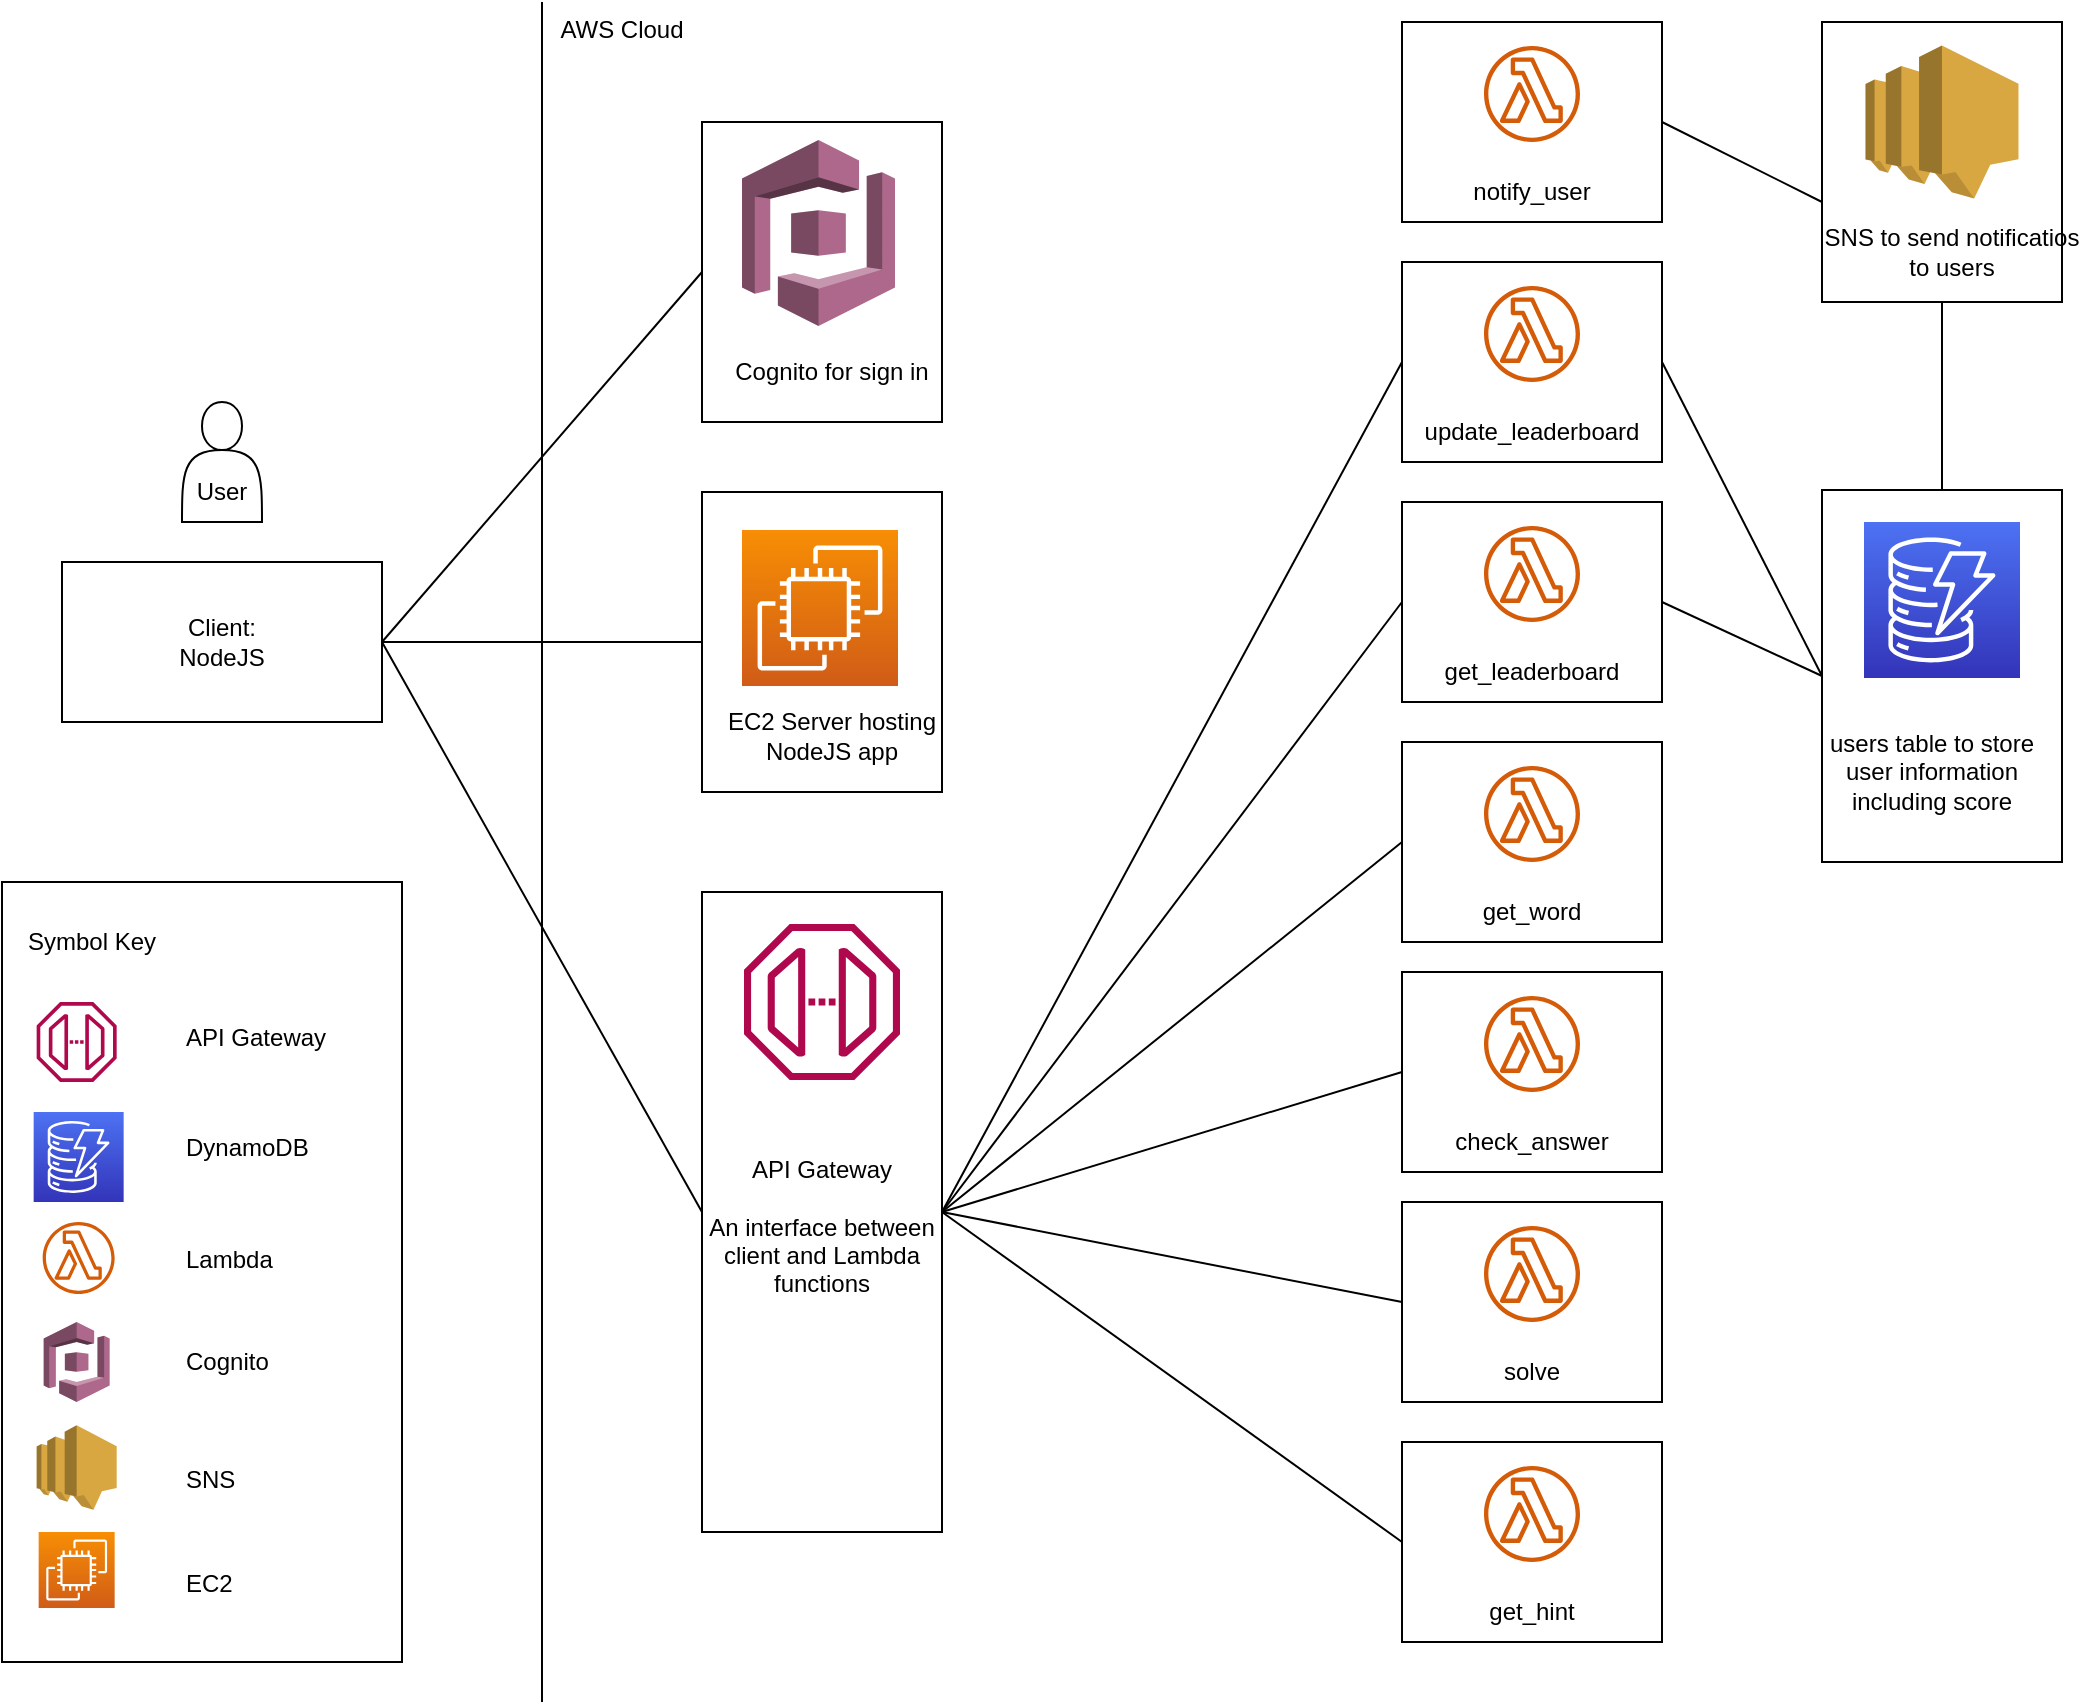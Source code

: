 <mxfile version="16.5.6" type="device"><diagram id="18RHM0BG601ZLvtDmCZ-" name="Page-1"><mxGraphModel dx="1673" dy="1768" grid="1" gridSize="10" guides="1" tooltips="1" connect="1" arrows="1" fold="1" page="1" pageScale="1" pageWidth="1100" pageHeight="850" math="0" shadow="0"><root><mxCell id="0"/><mxCell id="1" parent="0"/><mxCell id="viVR2EBgU0mvHgwjuvKr-1" value="Client:&lt;br&gt;NodeJS" style="rounded=0;whiteSpace=wrap;html=1;" parent="1" vertex="1"><mxGeometry x="40" y="280" width="160" height="80" as="geometry"/></mxCell><mxCell id="viVR2EBgU0mvHgwjuvKr-2" value="&lt;div&gt;&lt;br&gt;&lt;/div&gt;&lt;div&gt;&lt;br&gt;&lt;/div&gt;&lt;div&gt;User&lt;/div&gt;" style="shape=actor;whiteSpace=wrap;html=1;" parent="1" vertex="1"><mxGeometry x="100" y="200" width="40" height="60" as="geometry"/></mxCell><mxCell id="viVR2EBgU0mvHgwjuvKr-3" value="" style="endArrow=none;html=1;rounded=0;" parent="1" edge="1"><mxGeometry width="50" height="50" relative="1" as="geometry"><mxPoint x="280" y="850" as="sourcePoint"/><mxPoint x="280" as="targetPoint"/></mxGeometry></mxCell><mxCell id="viVR2EBgU0mvHgwjuvKr-5" value="AWS Cloud" style="text;html=1;strokeColor=none;fillColor=none;align=center;verticalAlign=middle;whiteSpace=wrap;rounded=0;" parent="1" vertex="1"><mxGeometry x="280" y="-1" width="80" height="30" as="geometry"/></mxCell><mxCell id="viVR2EBgU0mvHgwjuvKr-6" value="" style="rounded=0;whiteSpace=wrap;html=1;" parent="1" vertex="1"><mxGeometry x="360" y="245" width="120" height="150" as="geometry"/></mxCell><mxCell id="viVR2EBgU0mvHgwjuvKr-8" value="&lt;div&gt;&lt;br&gt;&lt;/div&gt;&lt;div&gt;API Gateway&lt;br&gt;&lt;br&gt;An interface between client and Lambda functions&lt;br&gt;&lt;/div&gt;" style="rounded=0;whiteSpace=wrap;html=1;" parent="1" vertex="1"><mxGeometry x="360" y="445" width="120" height="320" as="geometry"/></mxCell><mxCell id="viVR2EBgU0mvHgwjuvKr-15" value="" style="sketch=0;outlineConnect=0;fontColor=#232F3E;gradientColor=none;fillColor=#B0084D;strokeColor=none;dashed=0;verticalLabelPosition=bottom;verticalAlign=top;align=center;html=1;fontSize=12;fontStyle=0;aspect=fixed;pointerEvents=1;shape=mxgraph.aws4.endpoint;" parent="1" vertex="1"><mxGeometry x="381" y="461" width="78" height="78" as="geometry"/></mxCell><mxCell id="viVR2EBgU0mvHgwjuvKr-30" value="&lt;div&gt;&lt;br&gt;&lt;/div&gt;&lt;div&gt;&lt;br&gt;&lt;/div&gt;&lt;div&gt;&lt;br&gt;&lt;br&gt;&lt;/div&gt;" style="rounded=0;whiteSpace=wrap;html=1;" parent="1" vertex="1"><mxGeometry x="710" y="250" width="130" height="100" as="geometry"/></mxCell><mxCell id="viVR2EBgU0mvHgwjuvKr-31" value="" style="sketch=0;outlineConnect=0;fontColor=#232F3E;gradientColor=none;fillColor=#D45B07;strokeColor=none;dashed=0;verticalLabelPosition=bottom;verticalAlign=top;align=center;html=1;fontSize=12;fontStyle=0;aspect=fixed;pointerEvents=1;shape=mxgraph.aws4.lambda_function;" parent="1" vertex="1"><mxGeometry x="751" y="262" width="48" height="48" as="geometry"/></mxCell><mxCell id="viVR2EBgU0mvHgwjuvKr-32" value="get_leaderboard" style="text;html=1;strokeColor=none;fillColor=none;align=center;verticalAlign=middle;whiteSpace=wrap;rounded=0;" parent="1" vertex="1"><mxGeometry x="745" y="320" width="60" height="30" as="geometry"/></mxCell><mxCell id="viVR2EBgU0mvHgwjuvKr-33" value="&lt;div&gt;&lt;br&gt;&lt;/div&gt;&lt;div&gt;&lt;br&gt;&lt;/div&gt;&lt;div&gt;&lt;br&gt;&lt;br&gt;&lt;/div&gt;" style="rounded=0;whiteSpace=wrap;html=1;" parent="1" vertex="1"><mxGeometry x="710" y="370" width="130" height="100" as="geometry"/></mxCell><mxCell id="viVR2EBgU0mvHgwjuvKr-34" value="" style="sketch=0;outlineConnect=0;fontColor=#232F3E;gradientColor=none;fillColor=#D45B07;strokeColor=none;dashed=0;verticalLabelPosition=bottom;verticalAlign=top;align=center;html=1;fontSize=12;fontStyle=0;aspect=fixed;pointerEvents=1;shape=mxgraph.aws4.lambda_function;" parent="1" vertex="1"><mxGeometry x="751" y="382" width="48" height="48" as="geometry"/></mxCell><mxCell id="viVR2EBgU0mvHgwjuvKr-35" value="get_word" style="text;html=1;strokeColor=none;fillColor=none;align=center;verticalAlign=middle;whiteSpace=wrap;rounded=0;" parent="1" vertex="1"><mxGeometry x="745" y="440" width="60" height="30" as="geometry"/></mxCell><mxCell id="viVR2EBgU0mvHgwjuvKr-36" value="&lt;div&gt;&lt;br&gt;&lt;/div&gt;&lt;div&gt;&lt;br&gt;&lt;/div&gt;&lt;div&gt;&lt;br&gt;&lt;br&gt;&lt;/div&gt;" style="rounded=0;whiteSpace=wrap;html=1;" parent="1" vertex="1"><mxGeometry x="710" y="485" width="130" height="100" as="geometry"/></mxCell><mxCell id="viVR2EBgU0mvHgwjuvKr-37" value="" style="sketch=0;outlineConnect=0;fontColor=#232F3E;gradientColor=none;fillColor=#D45B07;strokeColor=none;dashed=0;verticalLabelPosition=bottom;verticalAlign=top;align=center;html=1;fontSize=12;fontStyle=0;aspect=fixed;pointerEvents=1;shape=mxgraph.aws4.lambda_function;" parent="1" vertex="1"><mxGeometry x="751" y="497" width="48" height="48" as="geometry"/></mxCell><mxCell id="viVR2EBgU0mvHgwjuvKr-38" value="check_answer" style="text;html=1;strokeColor=none;fillColor=none;align=center;verticalAlign=middle;whiteSpace=wrap;rounded=0;" parent="1" vertex="1"><mxGeometry x="745" y="555" width="60" height="30" as="geometry"/></mxCell><mxCell id="viVR2EBgU0mvHgwjuvKr-39" value="&lt;div&gt;&lt;br&gt;&lt;/div&gt;&lt;div&gt;&lt;br&gt;&lt;/div&gt;&lt;div&gt;&lt;br&gt;&lt;br&gt;&lt;/div&gt;" style="rounded=0;whiteSpace=wrap;html=1;" parent="1" vertex="1"><mxGeometry x="710" y="600" width="130" height="100" as="geometry"/></mxCell><mxCell id="viVR2EBgU0mvHgwjuvKr-40" value="" style="sketch=0;outlineConnect=0;fontColor=#232F3E;gradientColor=none;fillColor=#D45B07;strokeColor=none;dashed=0;verticalLabelPosition=bottom;verticalAlign=top;align=center;html=1;fontSize=12;fontStyle=0;aspect=fixed;pointerEvents=1;shape=mxgraph.aws4.lambda_function;" parent="1" vertex="1"><mxGeometry x="751" y="612" width="48" height="48" as="geometry"/></mxCell><mxCell id="viVR2EBgU0mvHgwjuvKr-41" value="solve" style="text;html=1;strokeColor=none;fillColor=none;align=center;verticalAlign=middle;whiteSpace=wrap;rounded=0;" parent="1" vertex="1"><mxGeometry x="745" y="670" width="60" height="30" as="geometry"/></mxCell><mxCell id="viVR2EBgU0mvHgwjuvKr-42" value="&lt;div&gt;&lt;br&gt;&lt;/div&gt;&lt;div&gt;&lt;br&gt;&lt;/div&gt;&lt;div&gt;&lt;br&gt;&lt;br&gt;&lt;/div&gt;" style="rounded=0;whiteSpace=wrap;html=1;" parent="1" vertex="1"><mxGeometry x="710" y="720" width="130" height="100" as="geometry"/></mxCell><mxCell id="viVR2EBgU0mvHgwjuvKr-43" value="" style="sketch=0;outlineConnect=0;fontColor=#232F3E;gradientColor=none;fillColor=#D45B07;strokeColor=none;dashed=0;verticalLabelPosition=bottom;verticalAlign=top;align=center;html=1;fontSize=12;fontStyle=0;aspect=fixed;pointerEvents=1;shape=mxgraph.aws4.lambda_function;" parent="1" vertex="1"><mxGeometry x="751" y="732" width="48" height="48" as="geometry"/></mxCell><mxCell id="viVR2EBgU0mvHgwjuvKr-44" value="get_hint" style="text;html=1;strokeColor=none;fillColor=none;align=center;verticalAlign=middle;whiteSpace=wrap;rounded=0;" parent="1" vertex="1"><mxGeometry x="745" y="790" width="60" height="30" as="geometry"/></mxCell><mxCell id="viVR2EBgU0mvHgwjuvKr-45" value="&lt;div&gt;&lt;br&gt;&lt;/div&gt;&lt;div&gt;&lt;br&gt;&lt;/div&gt;&lt;div&gt;&lt;br&gt;&lt;br&gt;&lt;/div&gt;" style="rounded=0;whiteSpace=wrap;html=1;" parent="1" vertex="1"><mxGeometry x="710" y="130" width="130" height="100" as="geometry"/></mxCell><mxCell id="viVR2EBgU0mvHgwjuvKr-46" value="" style="sketch=0;outlineConnect=0;fontColor=#232F3E;gradientColor=none;fillColor=#D45B07;strokeColor=none;dashed=0;verticalLabelPosition=bottom;verticalAlign=top;align=center;html=1;fontSize=12;fontStyle=0;aspect=fixed;pointerEvents=1;shape=mxgraph.aws4.lambda_function;" parent="1" vertex="1"><mxGeometry x="751" y="142" width="48" height="48" as="geometry"/></mxCell><mxCell id="viVR2EBgU0mvHgwjuvKr-47" value="update_leaderboard" style="text;html=1;strokeColor=none;fillColor=none;align=center;verticalAlign=middle;whiteSpace=wrap;rounded=0;" parent="1" vertex="1"><mxGeometry x="745" y="200" width="60" height="30" as="geometry"/></mxCell><mxCell id="viVR2EBgU0mvHgwjuvKr-49" value="" style="rounded=0;whiteSpace=wrap;html=1;fontSize=8;" parent="1" vertex="1"><mxGeometry x="920" y="244" width="120" height="186" as="geometry"/></mxCell><mxCell id="viVR2EBgU0mvHgwjuvKr-50" value="&lt;font style=&quot;font-size: 12px&quot;&gt;users table to store user information including score&lt;/font&gt;" style="text;html=1;strokeColor=none;fillColor=none;align=center;verticalAlign=middle;whiteSpace=wrap;rounded=0;fontSize=8;" parent="1" vertex="1"><mxGeometry x="920" y="340" width="110" height="90" as="geometry"/></mxCell><mxCell id="viVR2EBgU0mvHgwjuvKr-51" value="" style="rounded=0;whiteSpace=wrap;html=1;fontSize=12;" parent="1" vertex="1"><mxGeometry x="10" y="440" width="200" height="390" as="geometry"/></mxCell><mxCell id="viVR2EBgU0mvHgwjuvKr-52" value="Symbol Key" style="text;html=1;strokeColor=none;fillColor=none;align=center;verticalAlign=middle;whiteSpace=wrap;rounded=0;fontSize=12;" parent="1" vertex="1"><mxGeometry x="10" y="455" width="90" height="30" as="geometry"/></mxCell><mxCell id="viVR2EBgU0mvHgwjuvKr-54" value="" style="sketch=0;outlineConnect=0;fontColor=#232F3E;gradientColor=none;fillColor=#B0084D;strokeColor=none;dashed=0;verticalLabelPosition=bottom;verticalAlign=top;align=center;html=1;fontSize=12;fontStyle=0;aspect=fixed;pointerEvents=1;shape=mxgraph.aws4.endpoint;" parent="1" vertex="1"><mxGeometry x="27.33" y="500" width="40" height="40" as="geometry"/></mxCell><mxCell id="viVR2EBgU0mvHgwjuvKr-55" value="" style="sketch=0;outlineConnect=0;fontColor=#232F3E;gradientColor=none;fillColor=#D45B07;strokeColor=none;dashed=0;verticalLabelPosition=bottom;verticalAlign=top;align=center;html=1;fontSize=12;fontStyle=0;aspect=fixed;pointerEvents=1;shape=mxgraph.aws4.lambda_function;" parent="1" vertex="1"><mxGeometry x="30.33" y="610" width="36" height="36" as="geometry"/></mxCell><mxCell id="viVR2EBgU0mvHgwjuvKr-56" value="API Gateway" style="text;html=1;strokeColor=none;fillColor=none;align=left;verticalAlign=middle;whiteSpace=wrap;rounded=0;fontSize=12;" parent="1" vertex="1"><mxGeometry x="100" y="500" width="100" height="35" as="geometry"/></mxCell><mxCell id="viVR2EBgU0mvHgwjuvKr-57" value="DynamoDB" style="text;html=1;strokeColor=none;fillColor=none;align=left;verticalAlign=middle;whiteSpace=wrap;rounded=0;fontSize=12;" parent="1" vertex="1"><mxGeometry x="100" y="555" width="100" height="35" as="geometry"/></mxCell><mxCell id="viVR2EBgU0mvHgwjuvKr-58" value="Lambda" style="text;html=1;strokeColor=none;fillColor=none;align=left;verticalAlign=middle;whiteSpace=wrap;rounded=0;fontSize=12;" parent="1" vertex="1"><mxGeometry x="100" y="611" width="100" height="35" as="geometry"/></mxCell><mxCell id="viVR2EBgU0mvHgwjuvKr-59" value="" style="endArrow=none;html=1;rounded=0;fontSize=12;entryX=0;entryY=0.5;entryDx=0;entryDy=0;exitX=1;exitY=0.5;exitDx=0;exitDy=0;" parent="1" source="viVR2EBgU0mvHgwjuvKr-1" target="viVR2EBgU0mvHgwjuvKr-6" edge="1"><mxGeometry width="50" height="50" relative="1" as="geometry"><mxPoint x="240" y="320" as="sourcePoint"/><mxPoint x="290" y="270" as="targetPoint"/></mxGeometry></mxCell><mxCell id="viVR2EBgU0mvHgwjuvKr-62" value="" style="endArrow=none;html=1;rounded=0;fontSize=12;entryX=0;entryY=0.5;entryDx=0;entryDy=0;exitX=1;exitY=0.5;exitDx=0;exitDy=0;" parent="1" source="viVR2EBgU0mvHgwjuvKr-8" target="viVR2EBgU0mvHgwjuvKr-45" edge="1"><mxGeometry width="50" height="50" relative="1" as="geometry"><mxPoint x="620" y="240" as="sourcePoint"/><mxPoint x="670" y="190" as="targetPoint"/></mxGeometry></mxCell><mxCell id="viVR2EBgU0mvHgwjuvKr-65" value="" style="endArrow=none;html=1;rounded=0;fontSize=12;entryX=0;entryY=0.5;entryDx=0;entryDy=0;exitX=1;exitY=0.5;exitDx=0;exitDy=0;" parent="1" source="viVR2EBgU0mvHgwjuvKr-8" target="viVR2EBgU0mvHgwjuvKr-42" edge="1"><mxGeometry width="50" height="50" relative="1" as="geometry"><mxPoint x="590" y="760" as="sourcePoint"/><mxPoint x="640" y="710" as="targetPoint"/></mxGeometry></mxCell><mxCell id="viVR2EBgU0mvHgwjuvKr-66" value="" style="endArrow=none;html=1;rounded=0;fontSize=12;entryX=0;entryY=0.5;entryDx=0;entryDy=0;exitX=1;exitY=0.5;exitDx=0;exitDy=0;" parent="1" source="viVR2EBgU0mvHgwjuvKr-8" target="viVR2EBgU0mvHgwjuvKr-30" edge="1"><mxGeometry width="50" height="50" relative="1" as="geometry"><mxPoint x="650" y="440" as="sourcePoint"/><mxPoint x="620" y="710" as="targetPoint"/></mxGeometry></mxCell><mxCell id="viVR2EBgU0mvHgwjuvKr-67" value="" style="endArrow=none;html=1;rounded=0;fontSize=12;entryX=0;entryY=0.5;entryDx=0;entryDy=0;exitX=1;exitY=0.5;exitDx=0;exitDy=0;" parent="1" source="viVR2EBgU0mvHgwjuvKr-8" target="viVR2EBgU0mvHgwjuvKr-39" edge="1"><mxGeometry width="50" height="50" relative="1" as="geometry"><mxPoint x="650" y="440" as="sourcePoint"/><mxPoint x="610" y="730" as="targetPoint"/></mxGeometry></mxCell><mxCell id="viVR2EBgU0mvHgwjuvKr-68" value="" style="endArrow=none;html=1;rounded=0;fontSize=12;entryX=0;entryY=0.5;entryDx=0;entryDy=0;exitX=1;exitY=0.5;exitDx=0;exitDy=0;" parent="1" source="viVR2EBgU0mvHgwjuvKr-8" target="viVR2EBgU0mvHgwjuvKr-36" edge="1"><mxGeometry width="50" height="50" relative="1" as="geometry"><mxPoint x="570" y="720" as="sourcePoint"/><mxPoint x="620" y="670" as="targetPoint"/></mxGeometry></mxCell><mxCell id="viVR2EBgU0mvHgwjuvKr-69" value="" style="endArrow=none;html=1;rounded=0;fontSize=12;entryX=0;entryY=0.5;entryDx=0;entryDy=0;exitX=1;exitY=0.5;exitDx=0;exitDy=0;" parent="1" source="viVR2EBgU0mvHgwjuvKr-8" target="viVR2EBgU0mvHgwjuvKr-33" edge="1"><mxGeometry width="50" height="50" relative="1" as="geometry"><mxPoint x="650" y="440" as="sourcePoint"/><mxPoint x="600" y="690" as="targetPoint"/></mxGeometry></mxCell><mxCell id="viVR2EBgU0mvHgwjuvKr-70" value="" style="endArrow=none;html=1;rounded=0;fontSize=12;exitX=1;exitY=0.5;exitDx=0;exitDy=0;entryX=0;entryY=0.5;entryDx=0;entryDy=0;" parent="1" source="viVR2EBgU0mvHgwjuvKr-45" target="viVR2EBgU0mvHgwjuvKr-49" edge="1"><mxGeometry width="50" height="50" relative="1" as="geometry"><mxPoint x="910" y="180" as="sourcePoint"/><mxPoint x="960" y="130" as="targetPoint"/></mxGeometry></mxCell><mxCell id="viVR2EBgU0mvHgwjuvKr-71" value="" style="endArrow=none;html=1;rounded=0;fontSize=12;exitX=1;exitY=0.5;exitDx=0;exitDy=0;entryX=0;entryY=0.5;entryDx=0;entryDy=0;" parent="1" source="viVR2EBgU0mvHgwjuvKr-30" target="viVR2EBgU0mvHgwjuvKr-49" edge="1"><mxGeometry width="50" height="50" relative="1" as="geometry"><mxPoint x="1030" y="590" as="sourcePoint"/><mxPoint x="1080" y="540" as="targetPoint"/></mxGeometry></mxCell><mxCell id="viVR2EBgU0mvHgwjuvKr-76" value="" style="rounded=0;whiteSpace=wrap;html=1;fontSize=12;" parent="1" vertex="1"><mxGeometry x="360" y="60" width="120" height="150" as="geometry"/></mxCell><mxCell id="viVR2EBgU0mvHgwjuvKr-77" value="" style="outlineConnect=0;dashed=0;verticalLabelPosition=bottom;verticalAlign=top;align=center;html=1;shape=mxgraph.aws3.cognito;fillColor=#AD688B;gradientColor=none;fontSize=12;" parent="1" vertex="1"><mxGeometry x="380" y="69" width="76.5" height="93" as="geometry"/></mxCell><mxCell id="viVR2EBgU0mvHgwjuvKr-79" value="Cognito for sign in" style="text;html=1;strokeColor=none;fillColor=none;align=center;verticalAlign=middle;whiteSpace=wrap;rounded=0;fontSize=12;" parent="1" vertex="1"><mxGeometry x="365" y="170" width="120" height="30" as="geometry"/></mxCell><mxCell id="viVR2EBgU0mvHgwjuvKr-81" value="" style="outlineConnect=0;dashed=0;verticalLabelPosition=bottom;verticalAlign=top;align=center;html=1;shape=mxgraph.aws3.cognito;fillColor=#AD688B;gradientColor=none;fontSize=12;" parent="1" vertex="1"><mxGeometry x="30.83" y="660" width="33" height="40" as="geometry"/></mxCell><mxCell id="viVR2EBgU0mvHgwjuvKr-82" value="Cognito" style="text;html=1;strokeColor=none;fillColor=none;align=left;verticalAlign=middle;whiteSpace=wrap;rounded=0;fontSize=12;" parent="1" vertex="1"><mxGeometry x="100" y="665" width="60" height="30" as="geometry"/></mxCell><mxCell id="viVR2EBgU0mvHgwjuvKr-83" value="" style="endArrow=none;html=1;rounded=0;fontSize=12;entryX=0;entryY=0.5;entryDx=0;entryDy=0;exitX=1;exitY=0.5;exitDx=0;exitDy=0;" parent="1" source="viVR2EBgU0mvHgwjuvKr-1" target="viVR2EBgU0mvHgwjuvKr-76" edge="1"><mxGeometry width="50" height="50" relative="1" as="geometry"><mxPoint x="180" y="150" as="sourcePoint"/><mxPoint x="230" y="100" as="targetPoint"/></mxGeometry></mxCell><mxCell id="5SpjIUb2syEEVHDWO8k7-2" value="" style="endArrow=none;html=1;rounded=0;entryX=1;entryY=0.5;entryDx=0;entryDy=0;exitX=0;exitY=0.5;exitDx=0;exitDy=0;" parent="1" source="viVR2EBgU0mvHgwjuvKr-8" target="viVR2EBgU0mvHgwjuvKr-1" edge="1"><mxGeometry width="50" height="50" relative="1" as="geometry"><mxPoint x="200" y="460" as="sourcePoint"/><mxPoint x="250" y="410" as="targetPoint"/></mxGeometry></mxCell><mxCell id="5SpjIUb2syEEVHDWO8k7-3" value="" style="sketch=0;points=[[0,0,0],[0.25,0,0],[0.5,0,0],[0.75,0,0],[1,0,0],[0,1,0],[0.25,1,0],[0.5,1,0],[0.75,1,0],[1,1,0],[0,0.25,0],[0,0.5,0],[0,0.75,0],[1,0.25,0],[1,0.5,0],[1,0.75,0]];outlineConnect=0;fontColor=#232F3E;gradientColor=#F78E04;gradientDirection=north;fillColor=#D05C17;strokeColor=#ffffff;dashed=0;verticalLabelPosition=bottom;verticalAlign=top;align=center;html=1;fontSize=12;fontStyle=0;aspect=fixed;shape=mxgraph.aws4.resourceIcon;resIcon=mxgraph.aws4.ec2;" parent="1" vertex="1"><mxGeometry x="380" y="264" width="78" height="78" as="geometry"/></mxCell><mxCell id="5SpjIUb2syEEVHDWO8k7-4" value="EC2 Server hosting NodeJS app" style="text;html=1;strokeColor=none;fillColor=none;align=center;verticalAlign=middle;whiteSpace=wrap;rounded=0;" parent="1" vertex="1"><mxGeometry x="370" y="352" width="110" height="30" as="geometry"/></mxCell><mxCell id="5SpjIUb2syEEVHDWO8k7-6" value="" style="rounded=0;whiteSpace=wrap;html=1;" parent="1" vertex="1"><mxGeometry x="920" y="10" width="120" height="140" as="geometry"/></mxCell><mxCell id="5SpjIUb2syEEVHDWO8k7-5" value="" style="outlineConnect=0;dashed=0;verticalLabelPosition=bottom;verticalAlign=top;align=center;html=1;shape=mxgraph.aws3.sns;fillColor=#D9A741;gradientColor=none;" parent="1" vertex="1"><mxGeometry x="941.75" y="21.75" width="76.5" height="76.5" as="geometry"/></mxCell><mxCell id="5SpjIUb2syEEVHDWO8k7-7" value="SNS to send notificatios to users" style="text;html=1;strokeColor=none;fillColor=none;align=center;verticalAlign=middle;whiteSpace=wrap;rounded=0;" parent="1" vertex="1"><mxGeometry x="920" y="110" width="130" height="30" as="geometry"/></mxCell><mxCell id="5SpjIUb2syEEVHDWO8k7-8" value="&lt;div&gt;&lt;br&gt;&lt;/div&gt;&lt;div&gt;&lt;br&gt;&lt;/div&gt;&lt;div&gt;&lt;br&gt;&lt;br&gt;&lt;/div&gt;" style="rounded=0;whiteSpace=wrap;html=1;" parent="1" vertex="1"><mxGeometry x="710" y="10" width="130" height="100" as="geometry"/></mxCell><mxCell id="5SpjIUb2syEEVHDWO8k7-9" value="" style="sketch=0;outlineConnect=0;fontColor=#232F3E;gradientColor=none;fillColor=#D45B07;strokeColor=none;dashed=0;verticalLabelPosition=bottom;verticalAlign=top;align=center;html=1;fontSize=12;fontStyle=0;aspect=fixed;pointerEvents=1;shape=mxgraph.aws4.lambda_function;" parent="1" vertex="1"><mxGeometry x="751" y="22" width="48" height="48" as="geometry"/></mxCell><mxCell id="5SpjIUb2syEEVHDWO8k7-10" value="notify_user" style="text;html=1;strokeColor=none;fillColor=none;align=center;verticalAlign=middle;whiteSpace=wrap;rounded=0;" parent="1" vertex="1"><mxGeometry x="745" y="80" width="60" height="30" as="geometry"/></mxCell><mxCell id="5SpjIUb2syEEVHDWO8k7-11" value="" style="endArrow=none;html=1;rounded=0;exitX=1;exitY=0.5;exitDx=0;exitDy=0;" parent="1" source="5SpjIUb2syEEVHDWO8k7-8" edge="1"><mxGeometry width="50" height="50" relative="1" as="geometry"><mxPoint x="870" y="150" as="sourcePoint"/><mxPoint x="920" y="100" as="targetPoint"/></mxGeometry></mxCell><mxCell id="5SpjIUb2syEEVHDWO8k7-12" value="" style="endArrow=none;html=1;rounded=0;entryX=0.5;entryY=1;entryDx=0;entryDy=0;exitX=0.5;exitY=0;exitDx=0;exitDy=0;" parent="1" source="viVR2EBgU0mvHgwjuvKr-49" target="5SpjIUb2syEEVHDWO8k7-6" edge="1"><mxGeometry width="50" height="50" relative="1" as="geometry"><mxPoint x="960" y="230" as="sourcePoint"/><mxPoint x="1010" y="180" as="targetPoint"/></mxGeometry></mxCell><mxCell id="5SpjIUb2syEEVHDWO8k7-13" value="" style="outlineConnect=0;dashed=0;verticalLabelPosition=bottom;verticalAlign=top;align=center;html=1;shape=mxgraph.aws3.sns;fillColor=#D9A741;gradientColor=none;" parent="1" vertex="1"><mxGeometry x="27.33" y="711.63" width="40.01" height="42.25" as="geometry"/></mxCell><mxCell id="5SpjIUb2syEEVHDWO8k7-14" value="SNS" style="text;html=1;strokeColor=none;fillColor=none;align=left;verticalAlign=middle;whiteSpace=wrap;rounded=0;" parent="1" vertex="1"><mxGeometry x="100" y="723.88" width="60" height="30" as="geometry"/></mxCell><mxCell id="5SpjIUb2syEEVHDWO8k7-15" value="" style="sketch=0;points=[[0,0,0],[0.25,0,0],[0.5,0,0],[0.75,0,0],[1,0,0],[0,1,0],[0.25,1,0],[0.5,1,0],[0.75,1,0],[1,1,0],[0,0.25,0],[0,0.5,0],[0,0.75,0],[1,0.25,0],[1,0.5,0],[1,0.75,0]];outlineConnect=0;fontColor=#232F3E;gradientColor=#F78E04;gradientDirection=north;fillColor=#D05C17;strokeColor=#ffffff;dashed=0;verticalLabelPosition=bottom;verticalAlign=top;align=center;html=1;fontSize=12;fontStyle=0;aspect=fixed;shape=mxgraph.aws4.resourceIcon;resIcon=mxgraph.aws4.ec2;" parent="1" vertex="1"><mxGeometry x="28.33" y="765" width="38" height="38" as="geometry"/></mxCell><mxCell id="5SpjIUb2syEEVHDWO8k7-16" value="EC2" style="text;html=1;strokeColor=none;fillColor=none;align=left;verticalAlign=middle;whiteSpace=wrap;rounded=0;" parent="1" vertex="1"><mxGeometry x="100" y="776" width="60" height="30" as="geometry"/></mxCell><mxCell id="5SpjIUb2syEEVHDWO8k7-17" value="" style="sketch=0;points=[[0,0,0],[0.25,0,0],[0.5,0,0],[0.75,0,0],[1,0,0],[0,1,0],[0.25,1,0],[0.5,1,0],[0.75,1,0],[1,1,0],[0,0.25,0],[0,0.5,0],[0,0.75,0],[1,0.25,0],[1,0.5,0],[1,0.75,0]];outlineConnect=0;fontColor=#232F3E;gradientColor=#4D72F3;gradientDirection=north;fillColor=#3334B9;strokeColor=#ffffff;dashed=0;verticalLabelPosition=bottom;verticalAlign=top;align=center;html=1;fontSize=12;fontStyle=0;aspect=fixed;shape=mxgraph.aws4.resourceIcon;resIcon=mxgraph.aws4.dynamodb;" parent="1" vertex="1"><mxGeometry x="941" y="260" width="78" height="78" as="geometry"/></mxCell><mxCell id="5SpjIUb2syEEVHDWO8k7-18" value="" style="sketch=0;points=[[0,0,0],[0.25,0,0],[0.5,0,0],[0.75,0,0],[1,0,0],[0,1,0],[0.25,1,0],[0.5,1,0],[0.75,1,0],[1,1,0],[0,0.25,0],[0,0.5,0],[0,0.75,0],[1,0.25,0],[1,0.5,0],[1,0.75,0]];outlineConnect=0;fontColor=#232F3E;gradientColor=#4D72F3;gradientDirection=north;fillColor=#3334B9;strokeColor=#ffffff;dashed=0;verticalLabelPosition=bottom;verticalAlign=top;align=center;html=1;fontSize=12;fontStyle=0;aspect=fixed;shape=mxgraph.aws4.resourceIcon;resIcon=mxgraph.aws4.dynamodb;" parent="1" vertex="1"><mxGeometry x="25.83" y="555" width="45" height="45" as="geometry"/></mxCell></root></mxGraphModel></diagram></mxfile>